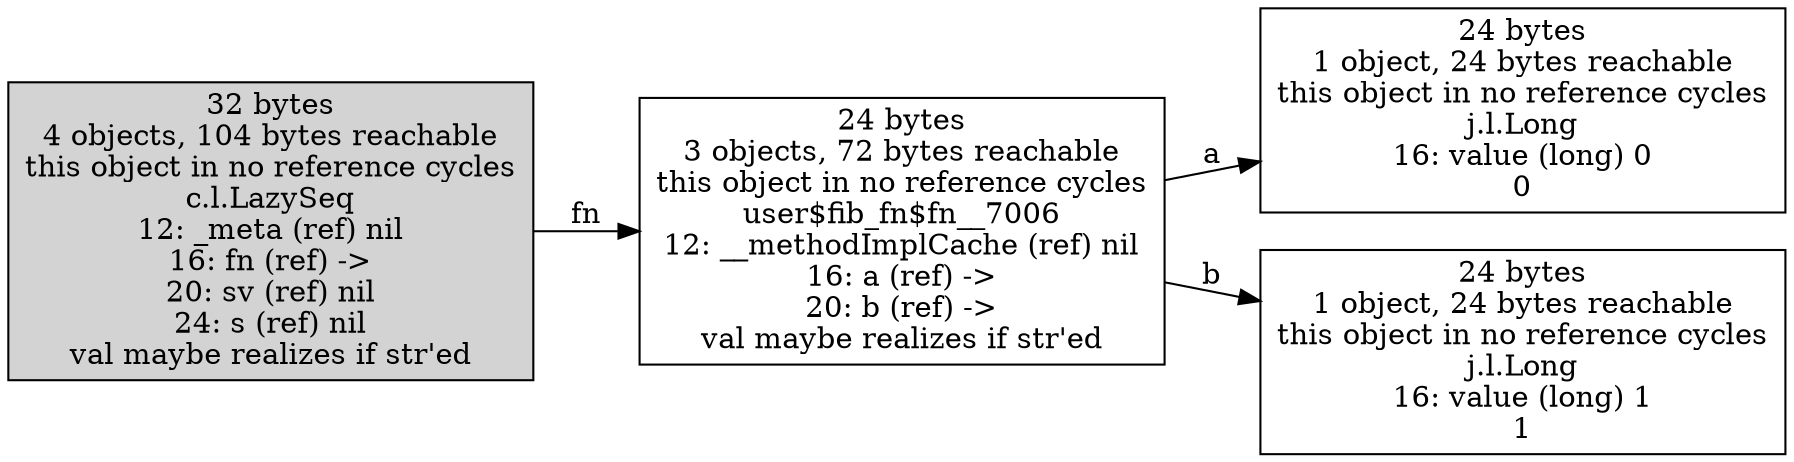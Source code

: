 digraph {
graph [layout=dot,rankdir=LR];
"28991406664" ["scc-num-nodes"=1,label="24 bytes
1 object, 24 bytes reachable
this object in no reference cycles
j.l.Long
16: value (long) 0
0",shape=box];
"28991464656" ["scc-num-nodes"=1,label="24 bytes
1 object, 24 bytes reachable
this object in no reference cycles
j.l.Long
16: value (long) 1
1",shape=box];
"32024788488" ["scc-num-nodes"=1,style=filled,label="32 bytes
4 objects, 104 bytes reachable
this object in no reference cycles
c.l.LazySeq
12: _meta (ref) nil
16: fn (ref) ->
20: sv (ref) nil
24: s (ref) nil
val maybe realizes if str'ed",shape=box];
"32024788520" ["scc-num-nodes"=1,label="24 bytes
3 objects, 72 bytes reachable
this object in no reference cycles
user$fib_fn$fn__7006
12: __methodImplCache (ref) nil
16: a (ref) ->
20: b (ref) ->
val maybe realizes if str'ed",shape=box];
"32024788488" -> "32024788520" ["field-name"=fn,label=fn];
"32024788520" -> "28991406664" ["field-name"=a,label=a];
"32024788520" -> "28991464656" ["field-name"=b,label=b];
} 